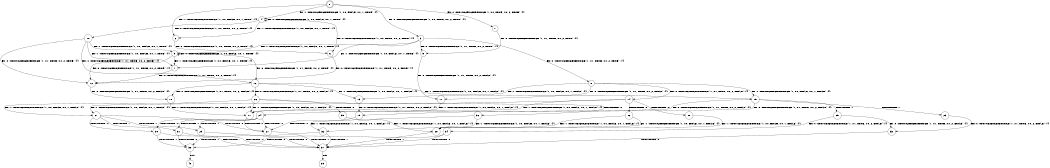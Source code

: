 digraph BCG {
size = "7, 10.5";
center = TRUE;
node [shape = circle];
0 [peripheries = 2];
0 -> 1 [label = "EX !0 !ATOMIC_EXCH_BRANCH (1, +0, TRUE, +0, 2, TRUE) !{}"];
0 -> 2 [label = "EX !1 !ATOMIC_EXCH_BRANCH (1, +0, FALSE, +0, 1, TRUE) !{}"];
0 -> 3 [label = "EX !0 !ATOMIC_EXCH_BRANCH (1, +0, TRUE, +0, 2, TRUE) !{}"];
0 -> 4 [label = "EX !1 !ATOMIC_EXCH_BRANCH (1, +0, FALSE, +0, 1, TRUE) !{}"];
1 -> 5 [label = "EX !0 !ATOMIC_EXCH_BRANCH (1, +1, TRUE, +0, 2, TRUE) !{}"];
2 -> 6 [label = "EX !0 !ATOMIC_EXCH_BRANCH (1, +0, TRUE, +0, 2, TRUE) !{}"];
3 -> 5 [label = "EX !0 !ATOMIC_EXCH_BRANCH (1, +1, TRUE, +0, 2, TRUE) !{}"];
3 -> 7 [label = "EX !1 !ATOMIC_EXCH_BRANCH (1, +0, FALSE, +0, 1, TRUE) !{}"];
3 -> 8 [label = "EX !0 !ATOMIC_EXCH_BRANCH (1, +1, TRUE, +0, 2, TRUE) !{}"];
3 -> 9 [label = "EX !1 !ATOMIC_EXCH_BRANCH (1, +0, FALSE, +0, 1, TRUE) !{}"];
4 -> 2 [label = "EX !1 !ATOMIC_EXCH_BRANCH (1, +0, FALSE, +0, 1, TRUE) !{}"];
4 -> 6 [label = "EX !0 !ATOMIC_EXCH_BRANCH (1, +0, TRUE, +0, 2, TRUE) !{}"];
4 -> 4 [label = "EX !1 !ATOMIC_EXCH_BRANCH (1, +0, FALSE, +0, 1, TRUE) !{}"];
4 -> 10 [label = "EX !0 !ATOMIC_EXCH_BRANCH (1, +0, TRUE, +0, 2, TRUE) !{}"];
5 -> 11 [label = "EX !0 !ATOMIC_EXCH_BRANCH (1, +1, TRUE, +0, 2, FALSE) !{}"];
6 -> 12 [label = "EX !0 !ATOMIC_EXCH_BRANCH (1, +1, TRUE, +0, 2, TRUE) !{}"];
7 -> 12 [label = "EX !0 !ATOMIC_EXCH_BRANCH (1, +1, TRUE, +0, 2, TRUE) !{}"];
8 -> 11 [label = "EX !0 !ATOMIC_EXCH_BRANCH (1, +1, TRUE, +0, 2, FALSE) !{}"];
8 -> 13 [label = "EX !1 !ATOMIC_EXCH_BRANCH (1, +0, FALSE, +0, 1, FALSE) !{}"];
8 -> 14 [label = "EX !0 !ATOMIC_EXCH_BRANCH (1, +1, TRUE, +0, 2, FALSE) !{}"];
8 -> 15 [label = "EX !1 !ATOMIC_EXCH_BRANCH (1, +0, FALSE, +0, 1, FALSE) !{}"];
9 -> 12 [label = "EX !0 !ATOMIC_EXCH_BRANCH (1, +1, TRUE, +0, 2, TRUE) !{}"];
9 -> 7 [label = "EX !1 !ATOMIC_EXCH_BRANCH (1, +0, FALSE, +0, 1, TRUE) !{}"];
9 -> 16 [label = "EX !0 !ATOMIC_EXCH_BRANCH (1, +1, TRUE, +0, 2, TRUE) !{}"];
9 -> 9 [label = "EX !1 !ATOMIC_EXCH_BRANCH (1, +0, FALSE, +0, 1, TRUE) !{}"];
10 -> 12 [label = "EX !0 !ATOMIC_EXCH_BRANCH (1, +1, TRUE, +0, 2, TRUE) !{}"];
10 -> 7 [label = "EX !1 !ATOMIC_EXCH_BRANCH (1, +0, FALSE, +0, 1, TRUE) !{}"];
10 -> 16 [label = "EX !0 !ATOMIC_EXCH_BRANCH (1, +1, TRUE, +0, 2, TRUE) !{}"];
10 -> 9 [label = "EX !1 !ATOMIC_EXCH_BRANCH (1, +0, FALSE, +0, 1, TRUE) !{}"];
11 -> 17 [label = "EX !1 !ATOMIC_EXCH_BRANCH (1, +0, FALSE, +0, 1, FALSE) !{}"];
12 -> 18 [label = "EX !0 !ATOMIC_EXCH_BRANCH (1, +1, TRUE, +0, 2, FALSE) !{}"];
13 -> 19 [label = "EX !0 !ATOMIC_EXCH_BRANCH (1, +1, TRUE, +0, 2, FALSE) !{}"];
14 -> 17 [label = "EX !1 !ATOMIC_EXCH_BRANCH (1, +0, FALSE, +0, 1, FALSE) !{}"];
14 -> 20 [label = "TERMINATE !0"];
14 -> 21 [label = "EX !1 !ATOMIC_EXCH_BRANCH (1, +0, FALSE, +0, 1, FALSE) !{}"];
14 -> 22 [label = "TERMINATE !0"];
15 -> 19 [label = "EX !0 !ATOMIC_EXCH_BRANCH (1, +1, TRUE, +0, 2, FALSE) !{}"];
15 -> 23 [label = "TERMINATE !1"];
15 -> 24 [label = "EX !0 !ATOMIC_EXCH_BRANCH (1, +1, TRUE, +0, 2, FALSE) !{}"];
15 -> 25 [label = "TERMINATE !1"];
16 -> 18 [label = "EX !0 !ATOMIC_EXCH_BRANCH (1, +1, TRUE, +0, 2, FALSE) !{}"];
16 -> 13 [label = "EX !1 !ATOMIC_EXCH_BRANCH (1, +0, FALSE, +0, 1, FALSE) !{}"];
16 -> 26 [label = "EX !0 !ATOMIC_EXCH_BRANCH (1, +1, TRUE, +0, 2, FALSE) !{}"];
16 -> 15 [label = "EX !1 !ATOMIC_EXCH_BRANCH (1, +0, FALSE, +0, 1, FALSE) !{}"];
17 -> 27 [label = "TERMINATE !0"];
18 -> 17 [label = "EX !1 !ATOMIC_EXCH_BRANCH (1, +0, FALSE, +0, 1, FALSE) !{}"];
19 -> 27 [label = "TERMINATE !0"];
20 -> 28 [label = "EX !1 !ATOMIC_EXCH_BRANCH (1, +0, FALSE, +0, 1, FALSE) !{}"];
21 -> 27 [label = "TERMINATE !0"];
21 -> 29 [label = "TERMINATE !1"];
21 -> 30 [label = "TERMINATE !0"];
21 -> 31 [label = "TERMINATE !1"];
22 -> 28 [label = "EX !1 !ATOMIC_EXCH_BRANCH (1, +0, FALSE, +0, 1, FALSE) !{}"];
22 -> 32 [label = "EX !1 !ATOMIC_EXCH_BRANCH (1, +0, FALSE, +0, 1, FALSE) !{}"];
23 -> 33 [label = "EX !0 !ATOMIC_EXCH_BRANCH (1, +1, TRUE, +0, 2, FALSE) !{}"];
24 -> 27 [label = "TERMINATE !0"];
24 -> 29 [label = "TERMINATE !1"];
24 -> 30 [label = "TERMINATE !0"];
24 -> 31 [label = "TERMINATE !1"];
25 -> 33 [label = "EX !0 !ATOMIC_EXCH_BRANCH (1, +1, TRUE, +0, 2, FALSE) !{}"];
25 -> 34 [label = "EX !0 !ATOMIC_EXCH_BRANCH (1, +1, TRUE, +0, 2, FALSE) !{}"];
26 -> 17 [label = "EX !1 !ATOMIC_EXCH_BRANCH (1, +0, FALSE, +0, 1, FALSE) !{}"];
26 -> 35 [label = "TERMINATE !0"];
26 -> 21 [label = "EX !1 !ATOMIC_EXCH_BRANCH (1, +0, FALSE, +0, 1, FALSE) !{}"];
26 -> 36 [label = "TERMINATE !0"];
27 -> 37 [label = "TERMINATE !1"];
28 -> 37 [label = "TERMINATE !1"];
29 -> 37 [label = "TERMINATE !0"];
30 -> 37 [label = "TERMINATE !1"];
30 -> 38 [label = "TERMINATE !1"];
31 -> 37 [label = "TERMINATE !0"];
31 -> 38 [label = "TERMINATE !0"];
32 -> 37 [label = "TERMINATE !1"];
32 -> 38 [label = "TERMINATE !1"];
33 -> 37 [label = "TERMINATE !0"];
34 -> 37 [label = "TERMINATE !0"];
34 -> 38 [label = "TERMINATE !0"];
35 -> 28 [label = "EX !1 !ATOMIC_EXCH_BRANCH (1, +0, FALSE, +0, 1, FALSE) !{}"];
36 -> 28 [label = "EX !1 !ATOMIC_EXCH_BRANCH (1, +0, FALSE, +0, 1, FALSE) !{}"];
36 -> 32 [label = "EX !1 !ATOMIC_EXCH_BRANCH (1, +0, FALSE, +0, 1, FALSE) !{}"];
37 -> 39 [label = "exit"];
38 -> 40 [label = "exit"];
}
